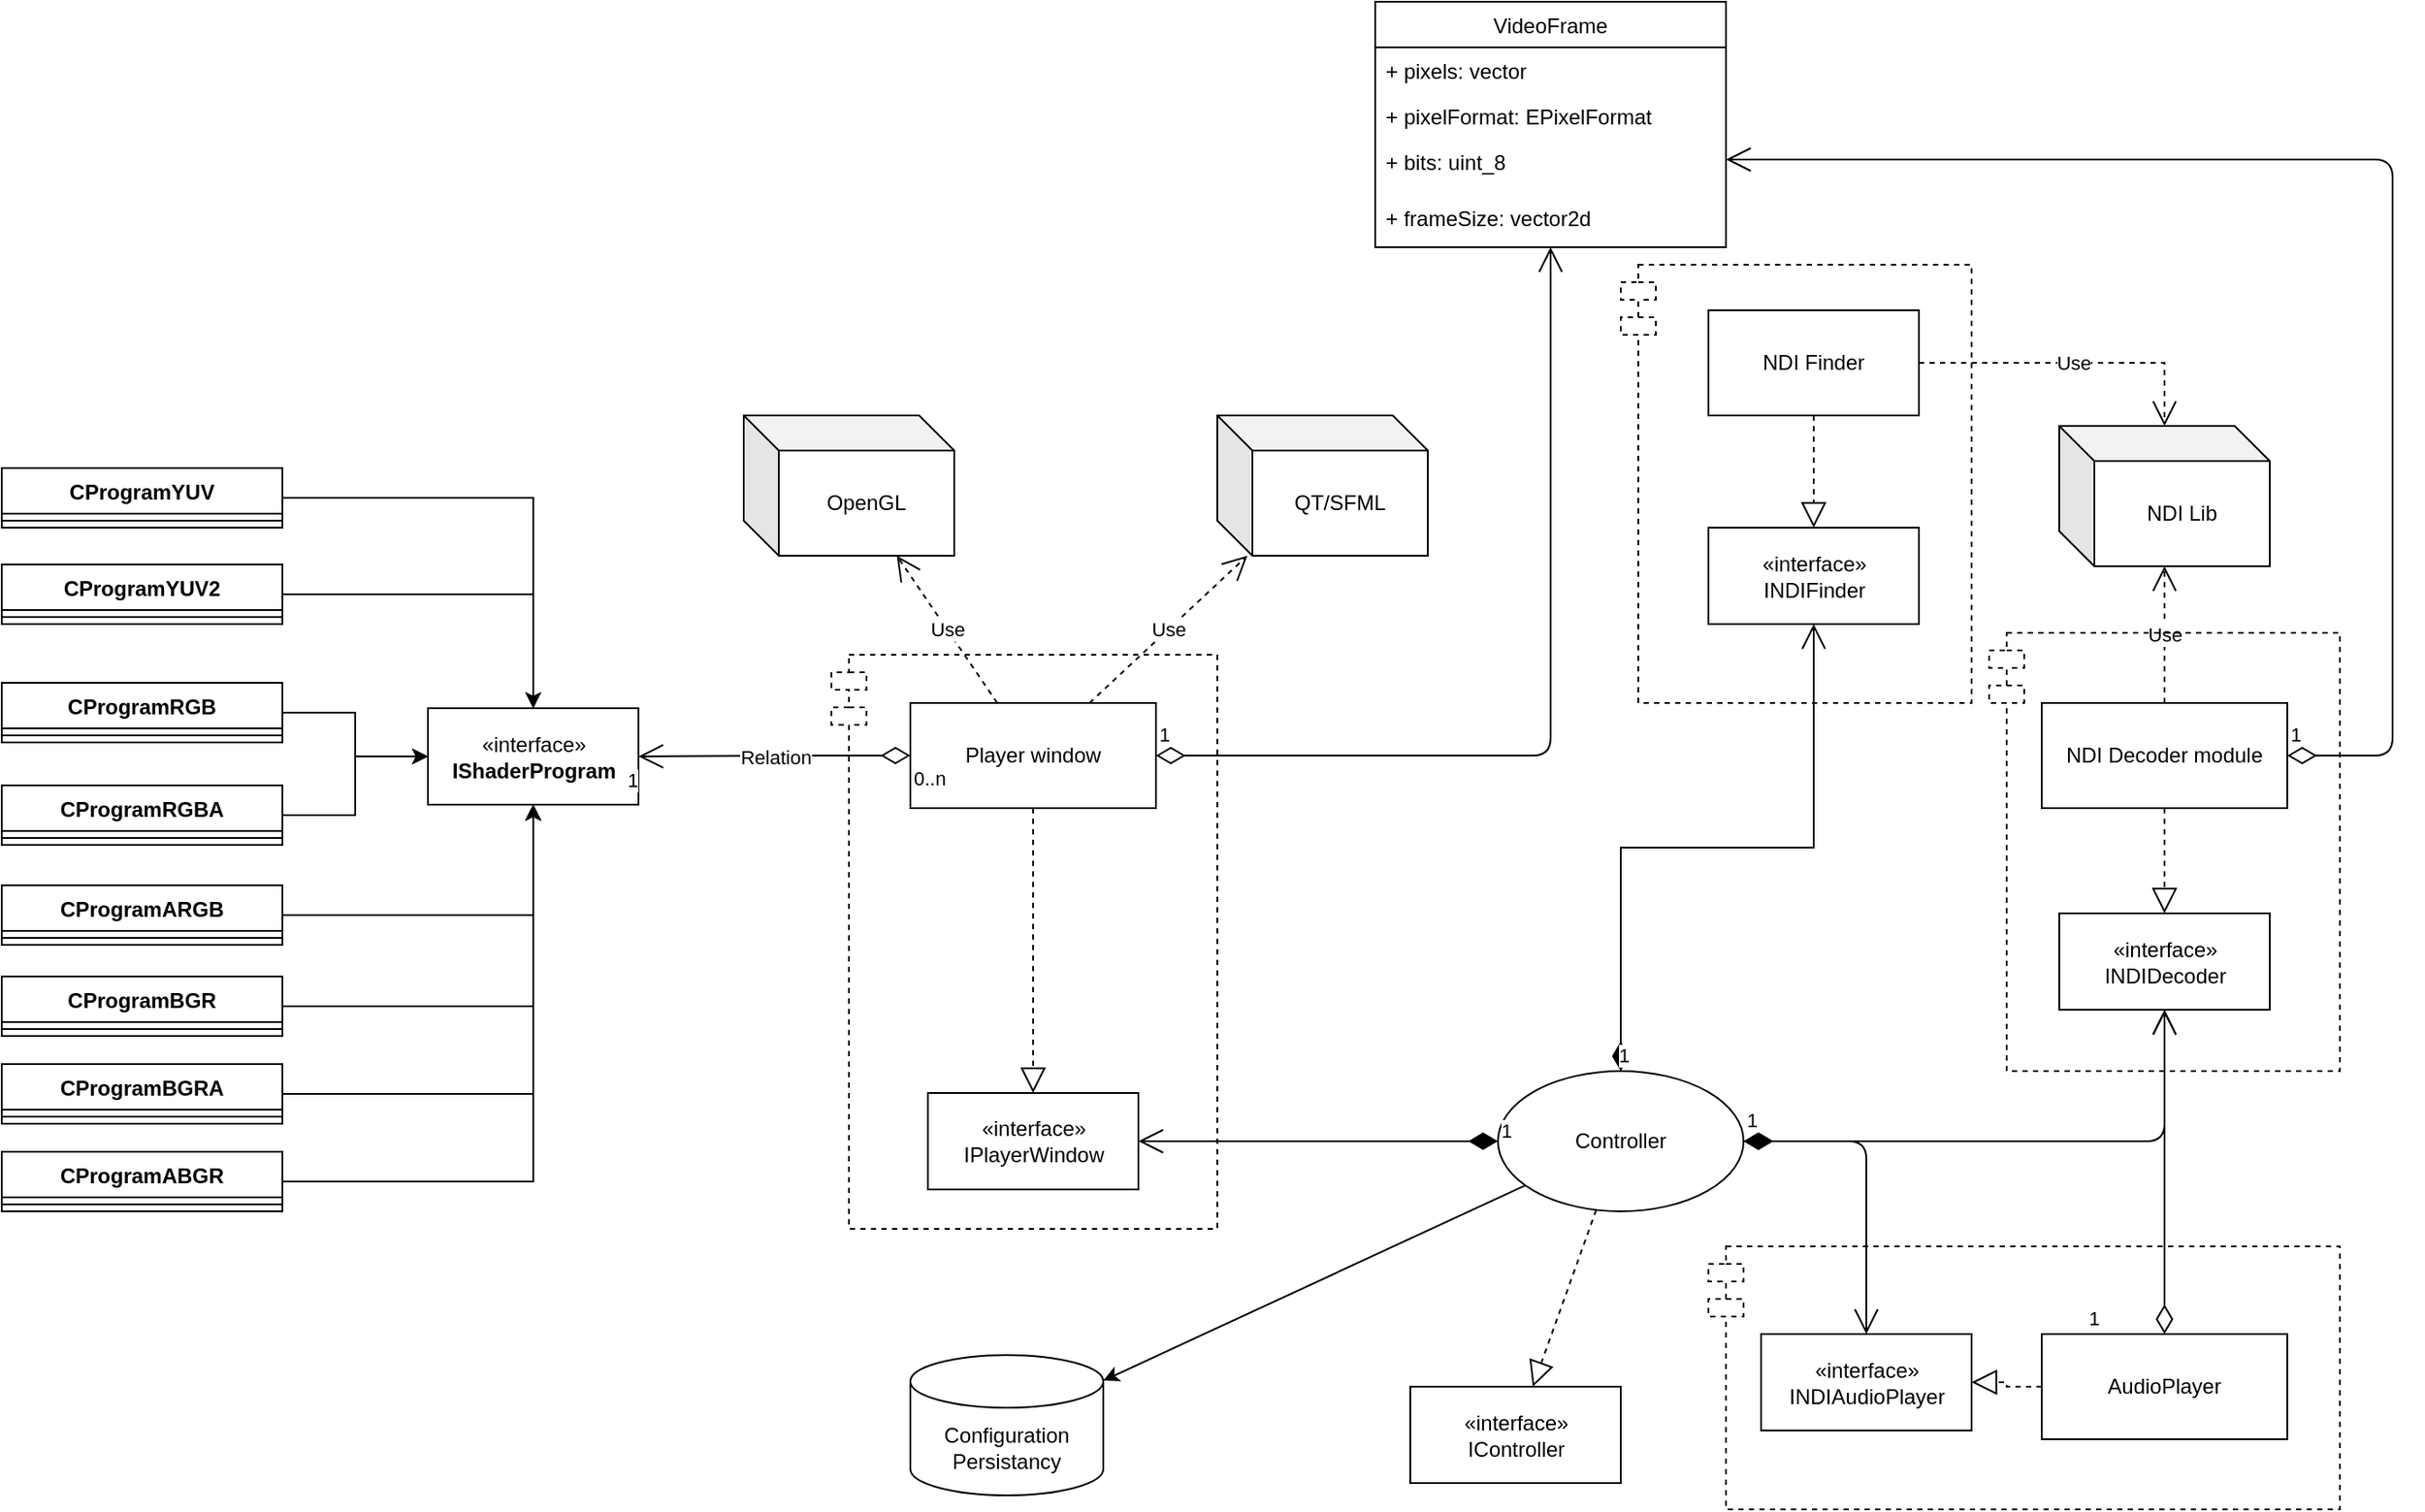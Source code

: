 <mxfile version="14.6.10" type="device"><diagram id="E6jAM6QH0g46WiACRepy" name="Page-1"><mxGraphModel dx="2249" dy="1935" grid="1" gridSize="10" guides="1" tooltips="1" connect="1" arrows="1" fold="1" page="1" pageScale="1" pageWidth="827" pageHeight="1169" math="0" shadow="0"><root><mxCell id="0"/><mxCell id="1" parent="0"/><mxCell id="FjV0xHpYoXtp-rTesrgR-1" value="NDI Decoder module" style="rounded=0;whiteSpace=wrap;html=1;" parent="1" vertex="1"><mxGeometry x="750" y="300" width="140" height="60" as="geometry"/></mxCell><mxCell id="FjV0xHpYoXtp-rTesrgR-2" value="NDI Lib" style="shape=cube;whiteSpace=wrap;html=1;boundedLbl=1;backgroundOutline=1;darkOpacity=0.05;darkOpacity2=0.1;" parent="1" vertex="1"><mxGeometry x="760" y="142" width="120" height="80" as="geometry"/></mxCell><mxCell id="FjV0xHpYoXtp-rTesrgR-4" value="OpenGL" style="shape=cube;whiteSpace=wrap;html=1;boundedLbl=1;backgroundOutline=1;darkOpacity=0.05;darkOpacity2=0.1;" parent="1" vertex="1"><mxGeometry x="10" y="136" width="120" height="80" as="geometry"/></mxCell><mxCell id="FjV0xHpYoXtp-rTesrgR-5" value="Player window" style="rounded=0;whiteSpace=wrap;html=1;" parent="1" vertex="1"><mxGeometry x="105" y="300" width="140" height="60" as="geometry"/></mxCell><mxCell id="FjV0xHpYoXtp-rTesrgR-8" value="Controller" style="ellipse;whiteSpace=wrap;html=1;" parent="1" vertex="1"><mxGeometry x="440" y="510" width="140" height="80" as="geometry"/></mxCell><mxCell id="FjV0xHpYoXtp-rTesrgR-9" value="AudioPlayer" style="rounded=0;whiteSpace=wrap;html=1;" parent="1" vertex="1"><mxGeometry x="750" y="660" width="140" height="60" as="geometry"/></mxCell><mxCell id="FjV0xHpYoXtp-rTesrgR-13" value="Configuration Persistancy" style="shape=cylinder3;whiteSpace=wrap;html=1;boundedLbl=1;backgroundOutline=1;size=15;" parent="1" vertex="1"><mxGeometry x="105" y="672" width="110" height="80" as="geometry"/></mxCell><mxCell id="FjV0xHpYoXtp-rTesrgR-14" value="" style="endArrow=classic;html=1;" parent="1" source="FjV0xHpYoXtp-rTesrgR-8" target="FjV0xHpYoXtp-rTesrgR-13" edge="1"><mxGeometry width="50" height="50" relative="1" as="geometry"><mxPoint x="400" y="525" as="sourcePoint"/><mxPoint x="450" y="475" as="targetPoint"/></mxGeometry></mxCell><mxCell id="FjV0xHpYoXtp-rTesrgR-16" value="" style="endArrow=block;dashed=1;endFill=0;endSize=12;html=1;" parent="1" source="FjV0xHpYoXtp-rTesrgR-8" target="FjV0xHpYoXtp-rTesrgR-48" edge="1"><mxGeometry width="160" relative="1" as="geometry"><mxPoint x="470" y="495" as="sourcePoint"/><mxPoint x="630" y="495" as="targetPoint"/></mxGeometry></mxCell><mxCell id="FjV0xHpYoXtp-rTesrgR-27" value="" style="endArrow=block;dashed=1;endFill=0;endSize=12;html=1;" parent="1" source="FjV0xHpYoXtp-rTesrgR-1" target="FjV0xHpYoXtp-rTesrgR-47" edge="1"><mxGeometry width="160" relative="1" as="geometry"><mxPoint x="510" y="309.66" as="sourcePoint"/><mxPoint x="820" y="455" as="targetPoint"/></mxGeometry></mxCell><mxCell id="FjV0xHpYoXtp-rTesrgR-30" value="1" style="endArrow=open;html=1;endSize=12;startArrow=diamondThin;startSize=14;startFill=1;edgeStyle=orthogonalEdgeStyle;align=left;verticalAlign=bottom;" parent="1" source="FjV0xHpYoXtp-rTesrgR-8" target="FjV0xHpYoXtp-rTesrgR-46" edge="1"><mxGeometry x="-1" y="3" relative="1" as="geometry"><mxPoint x="420" y="629.66" as="sourcePoint"/><mxPoint x="200" y="550" as="targetPoint"/></mxGeometry></mxCell><mxCell id="FjV0xHpYoXtp-rTesrgR-31" value="1" style="endArrow=open;html=1;endSize=12;startArrow=diamondThin;startSize=14;startFill=1;edgeStyle=orthogonalEdgeStyle;align=left;verticalAlign=bottom;" parent="1" source="FjV0xHpYoXtp-rTesrgR-8" target="FjV0xHpYoXtp-rTesrgR-47" edge="1"><mxGeometry x="-1" y="3" relative="1" as="geometry"><mxPoint x="230" y="535" as="sourcePoint"/><mxPoint x="580" y="550" as="targetPoint"/></mxGeometry></mxCell><mxCell id="FjV0xHpYoXtp-rTesrgR-32" value="" style="endArrow=block;dashed=1;endFill=0;endSize=12;html=1;" parent="1" source="FjV0xHpYoXtp-rTesrgR-5" target="FjV0xHpYoXtp-rTesrgR-46" edge="1"><mxGeometry width="160" relative="1" as="geometry"><mxPoint y="399.66" as="sourcePoint"/><mxPoint x="160" y="399.66" as="targetPoint"/></mxGeometry></mxCell><mxCell id="FjV0xHpYoXtp-rTesrgR-33" value="Use" style="endArrow=open;endSize=12;dashed=1;html=1;" parent="1" source="FjV0xHpYoXtp-rTesrgR-1" target="FjV0xHpYoXtp-rTesrgR-2" edge="1"><mxGeometry width="160" relative="1" as="geometry"><mxPoint x="470" y="330" as="sourcePoint"/><mxPoint x="630" y="330" as="targetPoint"/></mxGeometry></mxCell><mxCell id="FjV0xHpYoXtp-rTesrgR-34" value="QT/SFML" style="shape=cube;whiteSpace=wrap;html=1;boundedLbl=1;backgroundOutline=1;darkOpacity=0.05;darkOpacity2=0.1;" parent="1" vertex="1"><mxGeometry x="280" y="136" width="120" height="80" as="geometry"/></mxCell><mxCell id="FjV0xHpYoXtp-rTesrgR-35" value="Use" style="endArrow=open;endSize=12;dashed=1;html=1;" parent="1" source="FjV0xHpYoXtp-rTesrgR-5" target="FjV0xHpYoXtp-rTesrgR-4" edge="1"><mxGeometry width="160" relative="1" as="geometry"><mxPoint x="240" y="330" as="sourcePoint"/><mxPoint x="400" y="330" as="targetPoint"/></mxGeometry></mxCell><mxCell id="FjV0xHpYoXtp-rTesrgR-36" value="Use" style="endArrow=open;endSize=12;dashed=1;html=1;" parent="1" source="FjV0xHpYoXtp-rTesrgR-5" target="FjV0xHpYoXtp-rTesrgR-34" edge="1"><mxGeometry width="160" relative="1" as="geometry"><mxPoint x="240" y="330" as="sourcePoint"/><mxPoint x="400" y="330" as="targetPoint"/></mxGeometry></mxCell><mxCell id="FjV0xHpYoXtp-rTesrgR-41" value="«interface»&lt;br&gt;&lt;b&gt;IShaderProgram&lt;br&gt;&lt;/b&gt;" style="html=1;" parent="1" vertex="1"><mxGeometry x="-170" y="303" width="120" height="55" as="geometry"/></mxCell><mxCell id="FjV0xHpYoXtp-rTesrgR-65" value="" style="edgeStyle=orthogonalEdgeStyle;rounded=0;orthogonalLoop=1;jettySize=auto;html=1;" parent="1" source="FjV0xHpYoXtp-rTesrgR-42" target="FjV0xHpYoXtp-rTesrgR-41" edge="1"><mxGeometry relative="1" as="geometry"/></mxCell><mxCell id="FjV0xHpYoXtp-rTesrgR-42" value="CProgramYUV" style="swimlane;fontStyle=1;align=center;verticalAlign=top;childLayout=stackLayout;horizontal=1;startSize=26;horizontalStack=0;resizeParent=1;resizeParentMax=0;resizeLast=0;collapsible=1;marginBottom=0;" parent="1" vertex="1"><mxGeometry x="-413" y="166" width="160" height="34" as="geometry"/></mxCell><mxCell id="FjV0xHpYoXtp-rTesrgR-44" value="" style="line;strokeWidth=1;fillColor=none;align=left;verticalAlign=middle;spacingTop=-1;spacingLeft=3;spacingRight=3;rotatable=0;labelPosition=right;points=[];portConstraint=eastwest;" parent="FjV0xHpYoXtp-rTesrgR-42" vertex="1"><mxGeometry y="26" width="160" height="8" as="geometry"/></mxCell><mxCell id="FjV0xHpYoXtp-rTesrgR-46" value="«interface»&lt;br&gt;IPlayerWindow&lt;b&gt;&lt;br&gt;&lt;/b&gt;" style="html=1;" parent="1" vertex="1"><mxGeometry x="115" y="522.5" width="120" height="55" as="geometry"/></mxCell><mxCell id="FjV0xHpYoXtp-rTesrgR-47" value="«interface»&lt;br&gt;INDIDecoder&lt;b&gt;&lt;br&gt;&lt;/b&gt;" style="html=1;" parent="1" vertex="1"><mxGeometry x="760" y="420" width="120" height="55" as="geometry"/></mxCell><mxCell id="FjV0xHpYoXtp-rTesrgR-48" value="«interface»&lt;br&gt;IController&lt;b&gt;&lt;br&gt;&lt;/b&gt;" style="html=1;" parent="1" vertex="1"><mxGeometry x="390" y="690" width="120" height="55" as="geometry"/></mxCell><mxCell id="FjV0xHpYoXtp-rTesrgR-66" value="" style="edgeStyle=orthogonalEdgeStyle;rounded=0;orthogonalLoop=1;jettySize=auto;html=1;" parent="1" source="FjV0xHpYoXtp-rTesrgR-50" target="FjV0xHpYoXtp-rTesrgR-41" edge="1"><mxGeometry relative="1" as="geometry"/></mxCell><mxCell id="FjV0xHpYoXtp-rTesrgR-50" value="CProgramYUV2" style="swimlane;fontStyle=1;align=center;verticalAlign=top;childLayout=stackLayout;horizontal=1;startSize=26;horizontalStack=0;resizeParent=1;resizeParentMax=0;resizeLast=0;collapsible=1;marginBottom=0;" parent="1" vertex="1"><mxGeometry x="-413" y="221" width="160" height="34" as="geometry"/></mxCell><mxCell id="FjV0xHpYoXtp-rTesrgR-51" value="" style="line;strokeWidth=1;fillColor=none;align=left;verticalAlign=middle;spacingTop=-1;spacingLeft=3;spacingRight=3;rotatable=0;labelPosition=right;points=[];portConstraint=eastwest;" parent="FjV0xHpYoXtp-rTesrgR-50" vertex="1"><mxGeometry y="26" width="160" height="8" as="geometry"/></mxCell><mxCell id="FjV0xHpYoXtp-rTesrgR-67" value="" style="edgeStyle=orthogonalEdgeStyle;rounded=0;orthogonalLoop=1;jettySize=auto;html=1;" parent="1" source="FjV0xHpYoXtp-rTesrgR-52" target="FjV0xHpYoXtp-rTesrgR-41" edge="1"><mxGeometry relative="1" as="geometry"/></mxCell><mxCell id="FjV0xHpYoXtp-rTesrgR-52" value="CProgramRGB" style="swimlane;fontStyle=1;align=center;verticalAlign=top;childLayout=stackLayout;horizontal=1;startSize=26;horizontalStack=0;resizeParent=1;resizeParentMax=0;resizeLast=0;collapsible=1;marginBottom=0;" parent="1" vertex="1"><mxGeometry x="-413" y="288.5" width="160" height="34" as="geometry"/></mxCell><mxCell id="FjV0xHpYoXtp-rTesrgR-53" value="" style="line;strokeWidth=1;fillColor=none;align=left;verticalAlign=middle;spacingTop=-1;spacingLeft=3;spacingRight=3;rotatable=0;labelPosition=right;points=[];portConstraint=eastwest;" parent="FjV0xHpYoXtp-rTesrgR-52" vertex="1"><mxGeometry y="26" width="160" height="8" as="geometry"/></mxCell><mxCell id="FjV0xHpYoXtp-rTesrgR-70" value="" style="edgeStyle=orthogonalEdgeStyle;rounded=0;orthogonalLoop=1;jettySize=auto;html=1;" parent="1" source="FjV0xHpYoXtp-rTesrgR-54" target="FjV0xHpYoXtp-rTesrgR-41" edge="1"><mxGeometry relative="1" as="geometry"/></mxCell><mxCell id="FjV0xHpYoXtp-rTesrgR-54" value="CProgramRGBA" style="swimlane;fontStyle=1;align=center;verticalAlign=top;childLayout=stackLayout;horizontal=1;startSize=26;horizontalStack=0;resizeParent=1;resizeParentMax=0;resizeLast=0;collapsible=1;marginBottom=0;" parent="1" vertex="1"><mxGeometry x="-413" y="347" width="160" height="34" as="geometry"/></mxCell><mxCell id="FjV0xHpYoXtp-rTesrgR-55" value="" style="line;strokeWidth=1;fillColor=none;align=left;verticalAlign=middle;spacingTop=-1;spacingLeft=3;spacingRight=3;rotatable=0;labelPosition=right;points=[];portConstraint=eastwest;" parent="FjV0xHpYoXtp-rTesrgR-54" vertex="1"><mxGeometry y="26" width="160" height="8" as="geometry"/></mxCell><mxCell id="FjV0xHpYoXtp-rTesrgR-71" value="" style="edgeStyle=orthogonalEdgeStyle;rounded=0;orthogonalLoop=1;jettySize=auto;html=1;" parent="1" source="FjV0xHpYoXtp-rTesrgR-56" target="FjV0xHpYoXtp-rTesrgR-41" edge="1"><mxGeometry relative="1" as="geometry"/></mxCell><mxCell id="FjV0xHpYoXtp-rTesrgR-56" value="CProgramARGB" style="swimlane;fontStyle=1;align=center;verticalAlign=top;childLayout=stackLayout;horizontal=1;startSize=26;horizontalStack=0;resizeParent=1;resizeParentMax=0;resizeLast=0;collapsible=1;marginBottom=0;" parent="1" vertex="1"><mxGeometry x="-413" y="404" width="160" height="34" as="geometry"/></mxCell><mxCell id="FjV0xHpYoXtp-rTesrgR-57" value="" style="line;strokeWidth=1;fillColor=none;align=left;verticalAlign=middle;spacingTop=-1;spacingLeft=3;spacingRight=3;rotatable=0;labelPosition=right;points=[];portConstraint=eastwest;" parent="FjV0xHpYoXtp-rTesrgR-56" vertex="1"><mxGeometry y="26" width="160" height="8" as="geometry"/></mxCell><mxCell id="FjV0xHpYoXtp-rTesrgR-72" value="" style="edgeStyle=orthogonalEdgeStyle;rounded=0;orthogonalLoop=1;jettySize=auto;html=1;" parent="1" source="FjV0xHpYoXtp-rTesrgR-58" target="FjV0xHpYoXtp-rTesrgR-41" edge="1"><mxGeometry relative="1" as="geometry"/></mxCell><mxCell id="FjV0xHpYoXtp-rTesrgR-58" value="CProgramBGR" style="swimlane;fontStyle=1;align=center;verticalAlign=top;childLayout=stackLayout;horizontal=1;startSize=26;horizontalStack=0;resizeParent=1;resizeParentMax=0;resizeLast=0;collapsible=1;marginBottom=0;" parent="1" vertex="1"><mxGeometry x="-413" y="456" width="160" height="34" as="geometry"/></mxCell><mxCell id="FjV0xHpYoXtp-rTesrgR-59" value="" style="line;strokeWidth=1;fillColor=none;align=left;verticalAlign=middle;spacingTop=-1;spacingLeft=3;spacingRight=3;rotatable=0;labelPosition=right;points=[];portConstraint=eastwest;" parent="FjV0xHpYoXtp-rTesrgR-58" vertex="1"><mxGeometry y="26" width="160" height="8" as="geometry"/></mxCell><mxCell id="FjV0xHpYoXtp-rTesrgR-73" value="" style="edgeStyle=orthogonalEdgeStyle;rounded=0;orthogonalLoop=1;jettySize=auto;html=1;" parent="1" source="FjV0xHpYoXtp-rTesrgR-60" target="FjV0xHpYoXtp-rTesrgR-41" edge="1"><mxGeometry relative="1" as="geometry"/></mxCell><mxCell id="FjV0xHpYoXtp-rTesrgR-60" value="CProgramBGRA" style="swimlane;fontStyle=1;align=center;verticalAlign=top;childLayout=stackLayout;horizontal=1;startSize=26;horizontalStack=0;resizeParent=1;resizeParentMax=0;resizeLast=0;collapsible=1;marginBottom=0;" parent="1" vertex="1"><mxGeometry x="-413" y="506" width="160" height="34" as="geometry"/></mxCell><mxCell id="FjV0xHpYoXtp-rTesrgR-61" value="" style="line;strokeWidth=1;fillColor=none;align=left;verticalAlign=middle;spacingTop=-1;spacingLeft=3;spacingRight=3;rotatable=0;labelPosition=right;points=[];portConstraint=eastwest;" parent="FjV0xHpYoXtp-rTesrgR-60" vertex="1"><mxGeometry y="26" width="160" height="8" as="geometry"/></mxCell><mxCell id="FjV0xHpYoXtp-rTesrgR-74" value="" style="edgeStyle=orthogonalEdgeStyle;rounded=0;orthogonalLoop=1;jettySize=auto;html=1;" parent="1" source="FjV0xHpYoXtp-rTesrgR-62" target="FjV0xHpYoXtp-rTesrgR-41" edge="1"><mxGeometry relative="1" as="geometry"/></mxCell><mxCell id="FjV0xHpYoXtp-rTesrgR-62" value="CProgramABGR" style="swimlane;fontStyle=1;align=center;verticalAlign=top;childLayout=stackLayout;horizontal=1;startSize=26;horizontalStack=0;resizeParent=1;resizeParentMax=0;resizeLast=0;collapsible=1;marginBottom=0;" parent="1" vertex="1"><mxGeometry x="-413" y="556" width="160" height="34" as="geometry"/></mxCell><mxCell id="FjV0xHpYoXtp-rTesrgR-63" value="" style="line;strokeWidth=1;fillColor=none;align=left;verticalAlign=middle;spacingTop=-1;spacingLeft=3;spacingRight=3;rotatable=0;labelPosition=right;points=[];portConstraint=eastwest;" parent="FjV0xHpYoXtp-rTesrgR-62" vertex="1"><mxGeometry y="26" width="160" height="8" as="geometry"/></mxCell><mxCell id="FjV0xHpYoXtp-rTesrgR-76" value="VideoFrame" style="swimlane;fontStyle=0;childLayout=stackLayout;horizontal=1;startSize=26;fillColor=none;horizontalStack=0;resizeParent=1;resizeParentMax=0;resizeLast=0;collapsible=1;marginBottom=0;" parent="1" vertex="1"><mxGeometry x="370" y="-100" width="200" height="140" as="geometry"/></mxCell><mxCell id="FjV0xHpYoXtp-rTesrgR-77" value="+ pixels: vector&#xA;" style="text;strokeColor=none;fillColor=none;align=left;verticalAlign=top;spacingLeft=4;spacingRight=4;overflow=hidden;rotatable=0;points=[[0,0.5],[1,0.5]];portConstraint=eastwest;" parent="FjV0xHpYoXtp-rTesrgR-76" vertex="1"><mxGeometry y="26" width="200" height="26" as="geometry"/></mxCell><mxCell id="FjV0xHpYoXtp-rTesrgR-78" value="+ pixelFormat: EPixelFormat" style="text;strokeColor=none;fillColor=none;align=left;verticalAlign=top;spacingLeft=4;spacingRight=4;overflow=hidden;rotatable=0;points=[[0,0.5],[1,0.5]];portConstraint=eastwest;" parent="FjV0xHpYoXtp-rTesrgR-76" vertex="1"><mxGeometry y="52" width="200" height="26" as="geometry"/></mxCell><mxCell id="FjV0xHpYoXtp-rTesrgR-79" value="+ bits: uint_8" style="text;strokeColor=none;fillColor=none;align=left;verticalAlign=top;spacingLeft=4;spacingRight=4;overflow=hidden;rotatable=0;points=[[0,0.5],[1,0.5]];portConstraint=eastwest;" parent="FjV0xHpYoXtp-rTesrgR-76" vertex="1"><mxGeometry y="78" width="200" height="32" as="geometry"/></mxCell><mxCell id="FjV0xHpYoXtp-rTesrgR-80" value="+ frameSize: vector2d" style="text;strokeColor=none;fillColor=none;align=left;verticalAlign=top;spacingLeft=4;spacingRight=4;overflow=hidden;rotatable=0;points=[[0,0.5],[1,0.5]];portConstraint=eastwest;" parent="FjV0xHpYoXtp-rTesrgR-76" vertex="1"><mxGeometry y="110" width="200" height="30" as="geometry"/></mxCell><mxCell id="FjV0xHpYoXtp-rTesrgR-81" value="1" style="endArrow=open;html=1;endSize=12;startArrow=diamondThin;startSize=14;startFill=0;edgeStyle=orthogonalEdgeStyle;align=left;verticalAlign=bottom;" parent="1" source="FjV0xHpYoXtp-rTesrgR-5" target="FjV0xHpYoXtp-rTesrgR-76" edge="1"><mxGeometry x="-1" y="3" relative="1" as="geometry"><mxPoint x="170" y="460" as="sourcePoint"/><mxPoint x="330" y="460" as="targetPoint"/></mxGeometry></mxCell><mxCell id="FjV0xHpYoXtp-rTesrgR-84" value="1" style="endArrow=open;html=1;endSize=12;startArrow=diamondThin;startSize=14;startFill=0;edgeStyle=orthogonalEdgeStyle;align=left;verticalAlign=bottom;strokeWidth=1;" parent="1" source="FjV0xHpYoXtp-rTesrgR-1" target="FjV0xHpYoXtp-rTesrgR-76" edge="1"><mxGeometry x="-1" y="3" relative="1" as="geometry"><mxPoint x="193" y="425" as="sourcePoint"/><mxPoint x="353" y="425" as="targetPoint"/><Array as="points"><mxPoint x="950" y="330"/><mxPoint x="950" y="-10"/></Array></mxGeometry></mxCell><mxCell id="FjV0xHpYoXtp-rTesrgR-86" value="Relation" style="endArrow=open;html=1;endSize=12;startArrow=diamondThin;startSize=14;startFill=0;edgeStyle=orthogonalEdgeStyle;strokeWidth=1;" parent="1" source="FjV0xHpYoXtp-rTesrgR-5" target="FjV0xHpYoXtp-rTesrgR-41" edge="1"><mxGeometry relative="1" as="geometry"><mxPoint x="310" y="469.5" as="sourcePoint"/><mxPoint x="470" y="469.5" as="targetPoint"/></mxGeometry></mxCell><mxCell id="FjV0xHpYoXtp-rTesrgR-87" value="0..n" style="edgeLabel;resizable=0;html=1;align=left;verticalAlign=top;" parent="FjV0xHpYoXtp-rTesrgR-86" connectable="0" vertex="1"><mxGeometry x="-1" relative="1" as="geometry"/></mxCell><mxCell id="FjV0xHpYoXtp-rTesrgR-88" value="1" style="edgeLabel;resizable=0;html=1;align=right;verticalAlign=top;" parent="FjV0xHpYoXtp-rTesrgR-86" connectable="0" vertex="1"><mxGeometry x="1" relative="1" as="geometry"/></mxCell><mxCell id="FjV0xHpYoXtp-rTesrgR-89" value="1" style="endArrow=open;html=1;endSize=12;startArrow=diamondThin;startSize=14;startFill=1;edgeStyle=orthogonalEdgeStyle;align=left;verticalAlign=bottom;strokeWidth=1;" parent="1" source="FjV0xHpYoXtp-rTesrgR-8" target="4NBrCCfV0rkQ-5Aghore-7" edge="1"><mxGeometry x="-1" y="3" relative="1" as="geometry"><mxPoint x="190" y="460" as="sourcePoint"/><mxPoint x="350" y="460" as="targetPoint"/></mxGeometry></mxCell><mxCell id="FjV0xHpYoXtp-rTesrgR-91" value="1" style="endArrow=open;html=1;endSize=12;startArrow=diamondThin;startSize=14;startFill=0;edgeStyle=orthogonalEdgeStyle;align=left;verticalAlign=bottom;strokeWidth=1;" parent="1" target="FjV0xHpYoXtp-rTesrgR-47" edge="1" source="FjV0xHpYoXtp-rTesrgR-9"><mxGeometry x="-1" y="45" relative="1" as="geometry"><mxPoint x="820" y="660" as="sourcePoint"/><mxPoint x="350" y="460" as="targetPoint"/><mxPoint as="offset"/></mxGeometry></mxCell><mxCell id="4NBrCCfV0rkQ-5Aghore-1" value="NDI Finder" style="rounded=0;whiteSpace=wrap;html=1;" vertex="1" parent="1"><mxGeometry x="560" y="76" width="120" height="60" as="geometry"/></mxCell><mxCell id="4NBrCCfV0rkQ-5Aghore-2" value="Use" style="endArrow=open;endSize=12;dashed=1;html=1;rounded=0;edgeStyle=orthogonalEdgeStyle;" edge="1" parent="1" source="4NBrCCfV0rkQ-5Aghore-1" target="FjV0xHpYoXtp-rTesrgR-2"><mxGeometry width="160" relative="1" as="geometry"><mxPoint x="180" y="420" as="sourcePoint"/><mxPoint x="340" y="420" as="targetPoint"/></mxGeometry></mxCell><mxCell id="4NBrCCfV0rkQ-5Aghore-3" value="«interface»&lt;br&gt;INDIFinder&lt;b&gt;&lt;br&gt;&lt;/b&gt;" style="html=1;" vertex="1" parent="1"><mxGeometry x="560" y="200" width="120" height="55" as="geometry"/></mxCell><mxCell id="4NBrCCfV0rkQ-5Aghore-4" value="" style="endArrow=block;dashed=1;endFill=0;endSize=12;html=1;rounded=0;edgeStyle=orthogonalEdgeStyle;" edge="1" parent="1" source="4NBrCCfV0rkQ-5Aghore-1" target="4NBrCCfV0rkQ-5Aghore-3"><mxGeometry width="160" relative="1" as="geometry"><mxPoint x="180" y="420" as="sourcePoint"/><mxPoint x="340" y="420" as="targetPoint"/></mxGeometry></mxCell><mxCell id="4NBrCCfV0rkQ-5Aghore-6" value="1" style="endArrow=open;html=1;endSize=12;startArrow=diamondThin;startSize=14;startFill=1;edgeStyle=orthogonalEdgeStyle;align=left;verticalAlign=bottom;rounded=0;" edge="1" parent="1" source="FjV0xHpYoXtp-rTesrgR-8" target="4NBrCCfV0rkQ-5Aghore-3"><mxGeometry x="-1" y="3" relative="1" as="geometry"><mxPoint x="180" y="420" as="sourcePoint"/><mxPoint x="340" y="420" as="targetPoint"/></mxGeometry></mxCell><mxCell id="4NBrCCfV0rkQ-5Aghore-7" value="«interface»&lt;br&gt;&lt;div&gt;INDIAudioPlayer&lt;/div&gt;" style="html=1;" vertex="1" parent="1"><mxGeometry x="590" y="660" width="120" height="55" as="geometry"/></mxCell><mxCell id="4NBrCCfV0rkQ-5Aghore-8" value="" style="endArrow=block;dashed=1;endFill=0;endSize=12;html=1;rounded=0;edgeStyle=orthogonalEdgeStyle;" edge="1" parent="1" source="FjV0xHpYoXtp-rTesrgR-9" target="4NBrCCfV0rkQ-5Aghore-7"><mxGeometry width="160" relative="1" as="geometry"><mxPoint x="180" y="420" as="sourcePoint"/><mxPoint x="340" y="420" as="targetPoint"/></mxGeometry></mxCell><mxCell id="4NBrCCfV0rkQ-5Aghore-10" value="" style="shape=module;align=left;spacingLeft=20;align=center;verticalAlign=top;fillColor=none;dashed=1;" vertex="1" parent="1"><mxGeometry x="510" y="50" width="200" height="250" as="geometry"/></mxCell><mxCell id="4NBrCCfV0rkQ-5Aghore-11" value="" style="shape=module;align=left;spacingLeft=20;align=center;verticalAlign=top;fillColor=none;dashed=1;" vertex="1" parent="1"><mxGeometry x="720" y="260" width="200" height="250" as="geometry"/></mxCell><mxCell id="4NBrCCfV0rkQ-5Aghore-12" value="" style="shape=module;align=left;spacingLeft=20;align=center;verticalAlign=top;fillColor=none;dashed=1;" vertex="1" parent="1"><mxGeometry x="560" y="610" width="360" height="150" as="geometry"/></mxCell><mxCell id="4NBrCCfV0rkQ-5Aghore-14" value="" style="shape=module;align=left;spacingLeft=20;align=center;verticalAlign=top;fillColor=none;dashed=1;" vertex="1" parent="1"><mxGeometry x="60" y="272.5" width="220" height="327.5" as="geometry"/></mxCell></root></mxGraphModel></diagram></mxfile>